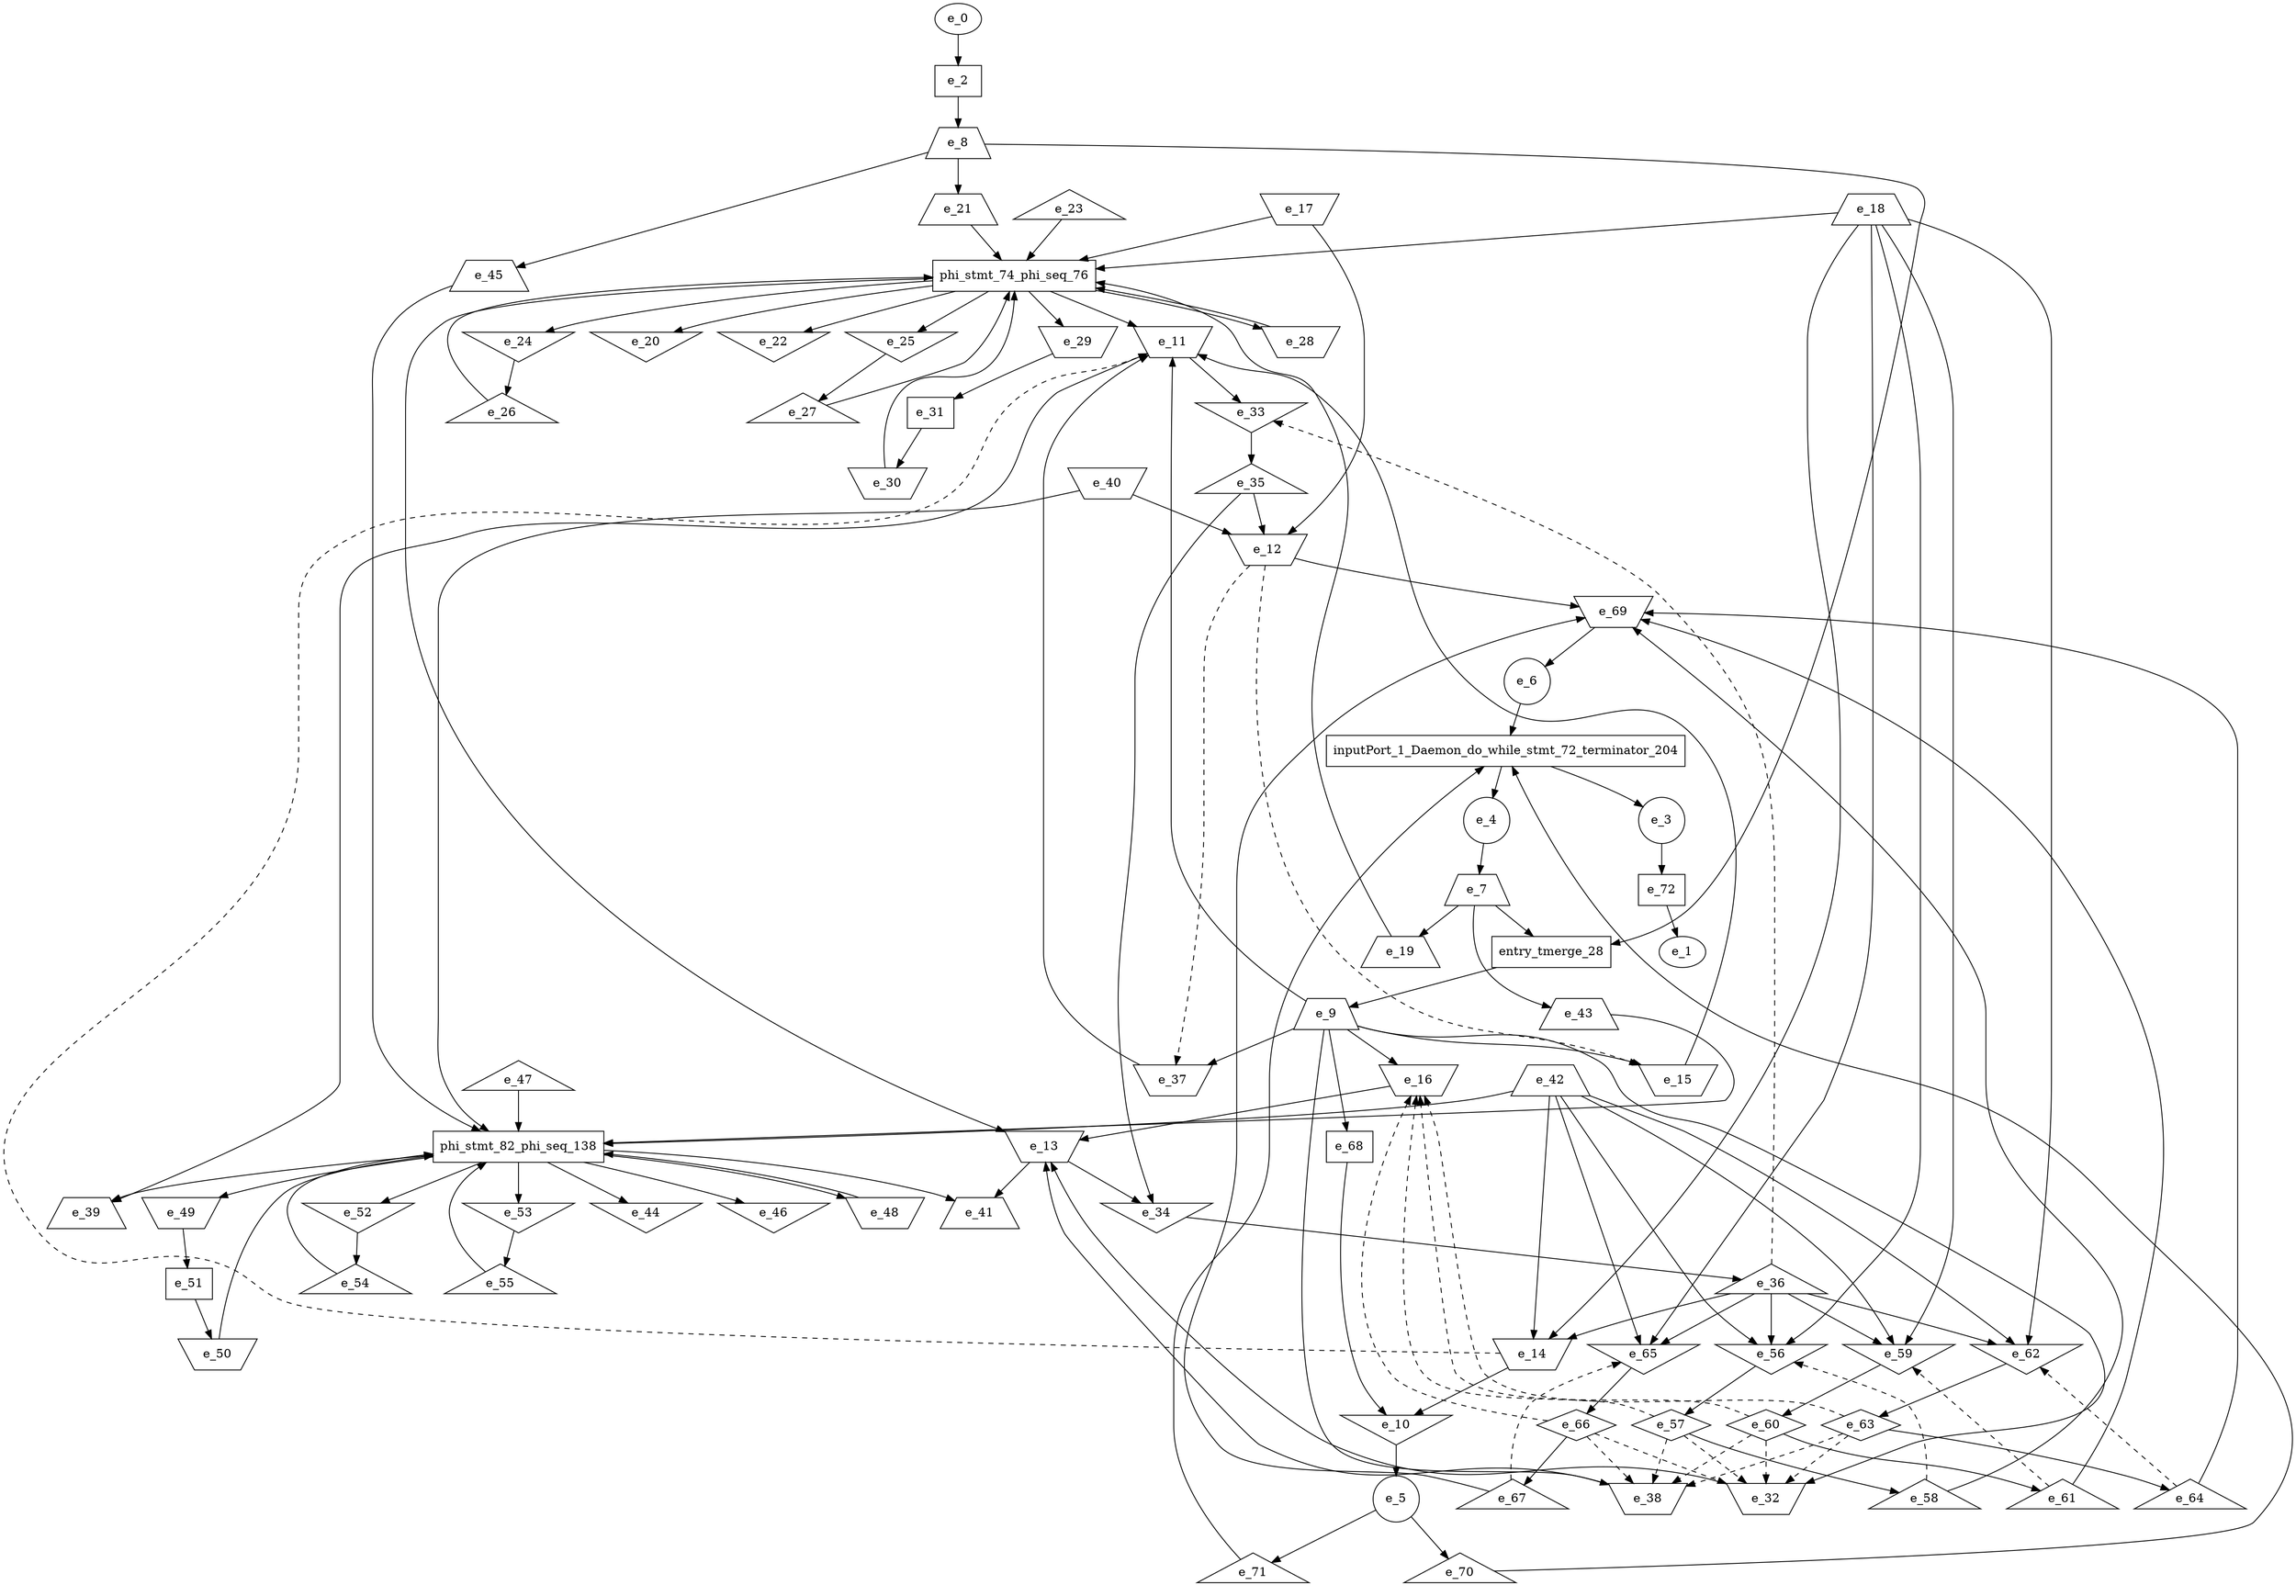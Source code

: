 digraph control_path {
  e_0: entry_node : n ;
  e_1: exit_node : s ;
  e_2 [shape = dot];
  e_3 [shape = circle];
  e_4 [shape = circle];
  e_5 [shape = circle];
  e_6 [shape = circle];
  e_7 [shape = trapezium];
  e_8 [shape = trapezium];
  e_9 [shape = trapezium];
  e_10 [shape = invtriangle];
  e_11 [shape = invtrapezium];
  e_12 [shape = invtrapezium];
  e_13 [shape = invtrapezium];
  e_14 [shape = invtrapezium];
  e_15 [shape = invtrapezium];
  e_16 [shape = invtrapezium];
  e_17 [shape = invtrapezium];
  e_18 [shape = trapezium];
  e_19 [shape = trapezium];
  e_20 [shape = invtriangle];
  e_21 [shape = trapezium];
  e_22 [shape = invtriangle];
  e_23 [shape = triangle];
  e_24 [shape = invtriangle];
  e_25 [shape = invtriangle];
  e_26 [shape = triangle];
  e_27 [shape = triangle];
  e_28 [shape = invtrapezium];
  e_29 [shape = invtrapezium];
  e_30 [shape = invtrapezium];
  e_31 [shape = dot];
  e_32 [shape = invtrapezium];
  e_33 [shape = invtriangle];
  e_34 [shape = invtriangle];
  e_35 [shape = triangle];
  e_36 [shape = triangle];
  e_37 [shape = invtrapezium];
  e_38 [shape = invtrapezium];
  e_39 [shape = trapezium];
  e_40 [shape = invtrapezium];
  e_41 [shape = trapezium];
  e_42 [shape = trapezium];
  e_43 [shape = trapezium];
  e_44 [shape = invtriangle];
  e_45 [shape = trapezium];
  e_46 [shape = invtriangle];
  e_47 [shape = triangle];
  e_48 [shape = invtrapezium];
  e_49 [shape = invtrapezium];
  e_50 [shape = invtrapezium];
  e_51 [shape = dot];
  e_52 [shape = invtriangle];
  e_53 [shape = invtriangle];
  e_54 [shape = triangle];
  e_55 [shape = triangle];
  e_56 [shape = invtriangle];
  e_57 [shape = diamond];
  e_58 [shape = triangle];
  e_59 [shape = invtriangle];
  e_60 [shape = diamond];
  e_61 [shape = triangle];
  e_62 [shape = invtriangle];
  e_63 [shape = diamond];
  e_64 [shape = triangle];
  e_65 [shape = invtriangle];
  e_66 [shape = diamond];
  e_67 [shape = triangle];
  e_68 [shape = dot];
  e_69 [shape = invtrapezium];
  e_70 [shape = triangle];
  e_71 [shape = triangle];
  e_72 [shape = dot];
  e_72 -> e_1;
  e_0 -> e_2;
  e_10 -> e_5;
  e_69 -> e_6;
  e_4 -> e_7;
  e_2 -> e_8;
  e_14 -> e_10;
  e_68 -> e_10;
  e_9 -> e_11;
  e_15 -> e_11;
  e_37 -> e_11;
  e_14 -> e_11[style = dashed];
  e_17 -> e_12;
  e_35 -> e_12;
  e_40 -> e_12;
  e_16 -> e_13;
  e_32 -> e_13;
  e_38 -> e_13;
  e_18 -> e_14;
  e_36 -> e_14;
  e_42 -> e_14;
  e_9 -> e_15;
  e_12 -> e_15[style = dashed];
  e_9 -> e_16;
  e_57 -> e_16[style = dashed];
  e_60 -> e_16[style = dashed];
  e_63 -> e_16[style = dashed];
  e_66 -> e_16[style = dashed];
  e_7 -> e_19;
  e_8 -> e_21;
  e_24 -> e_26;
  e_25 -> e_27;
  e_31 -> e_30;
  e_29 -> e_31;
  e_9 -> e_32;
  e_57 -> e_32[style = dashed];
  e_60 -> e_32[style = dashed];
  e_63 -> e_32[style = dashed];
  e_66 -> e_32[style = dashed];
  e_11 -> e_33;
  e_36 -> e_33[style = dashed];
  e_13 -> e_34;
  e_35 -> e_34;
  e_33 -> e_35;
  e_34 -> e_36;
  e_9 -> e_37;
  e_12 -> e_37[style = dashed];
  e_9 -> e_38;
  e_57 -> e_38[style = dashed];
  e_60 -> e_38[style = dashed];
  e_63 -> e_38[style = dashed];
  e_66 -> e_38[style = dashed];
  e_11 -> e_39;
  e_13 -> e_41;
  e_7 -> e_43;
  e_8 -> e_45;
  e_51 -> e_50;
  e_49 -> e_51;
  e_52 -> e_54;
  e_53 -> e_55;
  e_18 -> e_56;
  e_36 -> e_56;
  e_42 -> e_56;
  e_58 -> e_56[style = dashed];
  e_56 -> e_57;
  e_57 -> e_58;
  e_18 -> e_59;
  e_36 -> e_59;
  e_42 -> e_59;
  e_61 -> e_59[style = dashed];
  e_59 -> e_60;
  e_60 -> e_61;
  e_18 -> e_62;
  e_36 -> e_62;
  e_42 -> e_62;
  e_64 -> e_62[style = dashed];
  e_62 -> e_63;
  e_63 -> e_64;
  e_18 -> e_65;
  e_36 -> e_65;
  e_42 -> e_65;
  e_67 -> e_65[style = dashed];
  e_65 -> e_66;
  e_66 -> e_67;
  e_9 -> e_68;
  e_12 -> e_69;
  e_58 -> e_69;
  e_61 -> e_69;
  e_64 -> e_69;
  e_67 -> e_69;
  e_5 -> e_70;
  e_5 -> e_71;
  e_3 -> e_72;
  inputPort_1_Daemon_do_while_stmt_72_terminator_204 [shape=rectangle];
e_6 -> inputPort_1_Daemon_do_while_stmt_72_terminator_204;
e_71 -> inputPort_1_Daemon_do_while_stmt_72_terminator_204;
e_70 -> inputPort_1_Daemon_do_while_stmt_72_terminator_204;
inputPort_1_Daemon_do_while_stmt_72_terminator_204 -> e_4;
inputPort_1_Daemon_do_while_stmt_72_terminator_204 -> e_3;
  phi_stmt_74_phi_seq_76 [shape=rectangle];
e_19 -> phi_stmt_74_phi_seq_76;
phi_stmt_74_phi_seq_76 -> e_24;
phi_stmt_74_phi_seq_76 -> e_25;
phi_stmt_74_phi_seq_76 -> e_20;
e_26 -> phi_stmt_74_phi_seq_76;
e_27 -> phi_stmt_74_phi_seq_76;
e_21 -> phi_stmt_74_phi_seq_76;
phi_stmt_74_phi_seq_76 -> e_28;
phi_stmt_74_phi_seq_76 -> e_29;
phi_stmt_74_phi_seq_76 -> e_22;
e_28 -> phi_stmt_74_phi_seq_76;
e_30 -> phi_stmt_74_phi_seq_76;
e_17 -> phi_stmt_74_phi_seq_76;
e_18 -> phi_stmt_74_phi_seq_76;
phi_stmt_74_phi_seq_76 -> e_11;
phi_stmt_74_phi_seq_76 -> e_13;
e_23 -> phi_stmt_74_phi_seq_76;
  phi_stmt_82_phi_seq_138 [shape=rectangle];
e_45 -> phi_stmt_82_phi_seq_138;
phi_stmt_82_phi_seq_138 -> e_48;
phi_stmt_82_phi_seq_138 -> e_49;
phi_stmt_82_phi_seq_138 -> e_46;
e_48 -> phi_stmt_82_phi_seq_138;
e_50 -> phi_stmt_82_phi_seq_138;
e_43 -> phi_stmt_82_phi_seq_138;
phi_stmt_82_phi_seq_138 -> e_52;
phi_stmt_82_phi_seq_138 -> e_53;
phi_stmt_82_phi_seq_138 -> e_44;
e_54 -> phi_stmt_82_phi_seq_138;
e_55 -> phi_stmt_82_phi_seq_138;
e_40 -> phi_stmt_82_phi_seq_138;
e_42 -> phi_stmt_82_phi_seq_138;
phi_stmt_82_phi_seq_138 -> e_39;
phi_stmt_82_phi_seq_138 -> e_41;
e_47 -> phi_stmt_82_phi_seq_138;
entry_tmerge_28 [shape = rectangle]; 
e_7 -> entry_tmerge_28;
e_8 -> entry_tmerge_28;
entry_tmerge_28 -> e_9;
}
